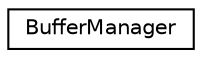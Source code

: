 digraph "クラス階層図"
{
 // LATEX_PDF_SIZE
  edge [fontname="Helvetica",fontsize="10",labelfontname="Helvetica",labelfontsize="10"];
  node [fontname="Helvetica",fontsize="10",shape=record];
  rankdir="LR";
  Node0 [label="BufferManager",height=0.2,width=0.4,color="black", fillcolor="white", style="filled",URL="$class_buffer_manager.html",tooltip=" "];
}
